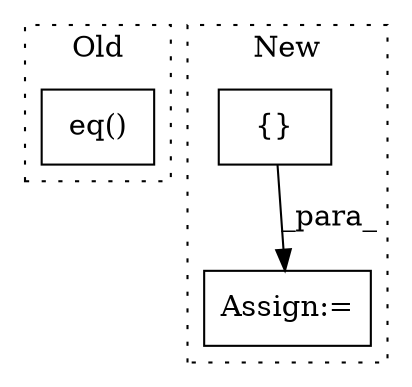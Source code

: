 digraph G {
subgraph cluster0 {
1 [label="eq()" a="75" s="7215,7237" l="8,1" shape="box"];
label = "Old";
style="dotted";
}
subgraph cluster1 {
2 [label="{}" a="59" s="4515,4515" l="2,1" shape="box"];
3 [label="Assign:=" a="68" s="4503" l="3" shape="box"];
label = "New";
style="dotted";
}
2 -> 3 [label="_para_"];
}